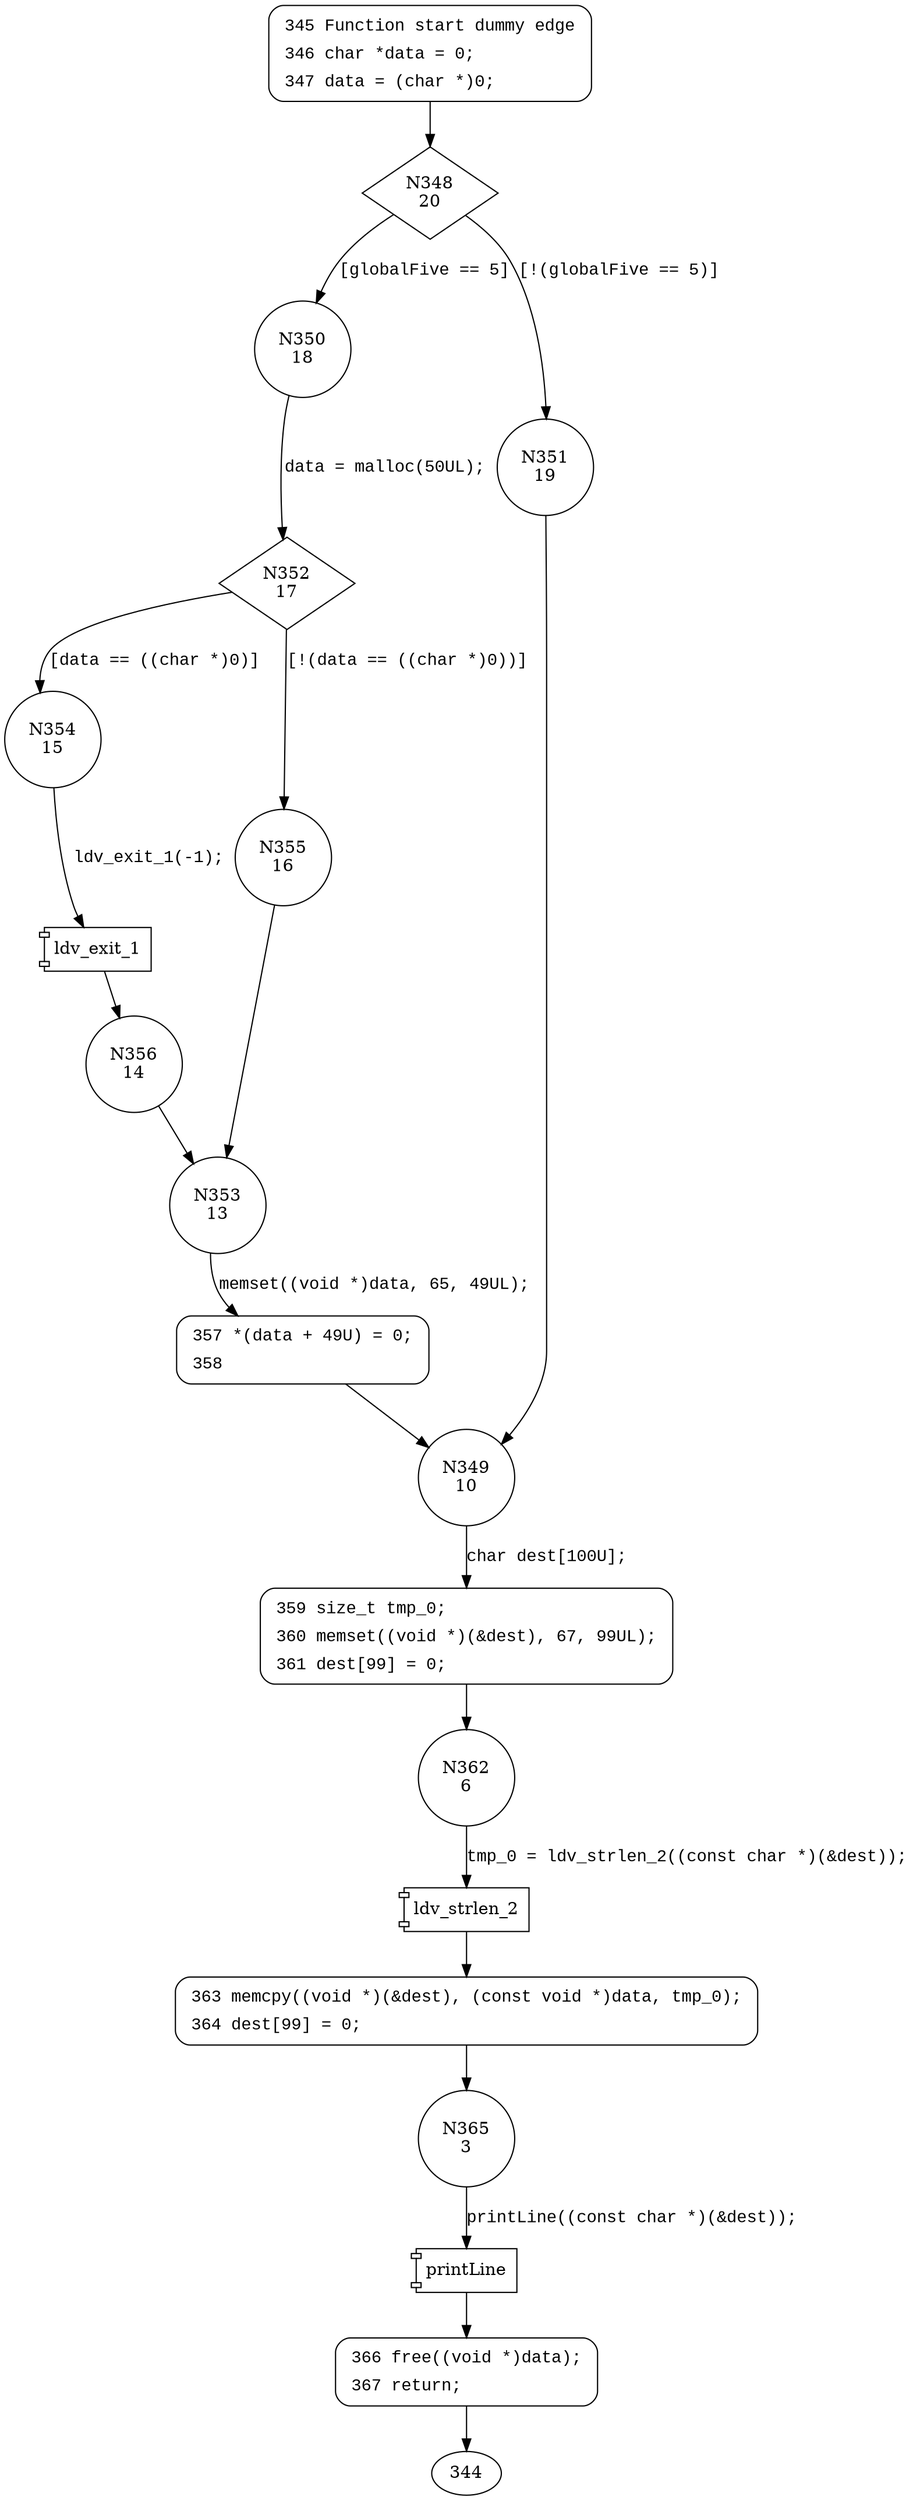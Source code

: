 digraph CWE126_Buffer_Overread__malloc_char_memcpy_14_bad {
348 [shape="diamond" label="N348\n20"]
350 [shape="circle" label="N350\n18"]
351 [shape="circle" label="N351\n19"]
349 [shape="circle" label="N349\n10"]
359 [shape="circle" label="N359\n9"]
362 [shape="circle" label="N362\n6"]
363 [shape="circle" label="N363\n5"]
365 [shape="circle" label="N365\n3"]
366 [shape="circle" label="N366\n2"]
352 [shape="diamond" label="N352\n17"]
354 [shape="circle" label="N354\n15"]
355 [shape="circle" label="N355\n16"]
353 [shape="circle" label="N353\n13"]
357 [shape="circle" label="N357\n12"]
356 [shape="circle" label="N356\n14"]
345 [style="filled,bold" penwidth="1" fillcolor="white" fontname="Courier New" shape="Mrecord" label=<<table border="0" cellborder="0" cellpadding="3" bgcolor="white"><tr><td align="right">345</td><td align="left">Function start dummy edge</td></tr><tr><td align="right">346</td><td align="left">char *data = 0;</td></tr><tr><td align="right">347</td><td align="left">data = (char *)0;</td></tr></table>>]
345 -> 348[label=""]
359 [style="filled,bold" penwidth="1" fillcolor="white" fontname="Courier New" shape="Mrecord" label=<<table border="0" cellborder="0" cellpadding="3" bgcolor="white"><tr><td align="right">359</td><td align="left">size_t tmp_0;</td></tr><tr><td align="right">360</td><td align="left">memset((void *)(&amp;dest), 67, 99UL);</td></tr><tr><td align="right">361</td><td align="left">dest[99] = 0;</td></tr></table>>]
359 -> 362[label=""]
363 [style="filled,bold" penwidth="1" fillcolor="white" fontname="Courier New" shape="Mrecord" label=<<table border="0" cellborder="0" cellpadding="3" bgcolor="white"><tr><td align="right">363</td><td align="left">memcpy((void *)(&amp;dest), (const void *)data, tmp_0);</td></tr><tr><td align="right">364</td><td align="left">dest[99] = 0;</td></tr></table>>]
363 -> 365[label=""]
366 [style="filled,bold" penwidth="1" fillcolor="white" fontname="Courier New" shape="Mrecord" label=<<table border="0" cellborder="0" cellpadding="3" bgcolor="white"><tr><td align="right">366</td><td align="left">free((void *)data);</td></tr><tr><td align="right">367</td><td align="left">return;</td></tr></table>>]
366 -> 344[label=""]
357 [style="filled,bold" penwidth="1" fillcolor="white" fontname="Courier New" shape="Mrecord" label=<<table border="0" cellborder="0" cellpadding="3" bgcolor="white"><tr><td align="right">357</td><td align="left">*(data + 49U) = 0;</td></tr><tr><td align="right">358</td><td align="left"></td></tr></table>>]
357 -> 349[label=""]
348 -> 350 [label="[globalFive == 5]" fontname="Courier New"]
348 -> 351 [label="[!(globalFive == 5)]" fontname="Courier New"]
349 -> 359 [label="char dest[100U];" fontname="Courier New"]
100032 [shape="component" label="ldv_strlen_2"]
362 -> 100032 [label="tmp_0 = ldv_strlen_2((const char *)(&dest));" fontname="Courier New"]
100032 -> 363 [label="" fontname="Courier New"]
100033 [shape="component" label="printLine"]
365 -> 100033 [label="printLine((const char *)(&dest));" fontname="Courier New"]
100033 -> 366 [label="" fontname="Courier New"]
350 -> 352 [label="data = malloc(50UL);" fontname="Courier New"]
352 -> 354 [label="[data == ((char *)0)]" fontname="Courier New"]
352 -> 355 [label="[!(data == ((char *)0))]" fontname="Courier New"]
353 -> 357 [label="memset((void *)data, 65, 49UL);" fontname="Courier New"]
100034 [shape="component" label="ldv_exit_1"]
354 -> 100034 [label="ldv_exit_1(-1);" fontname="Courier New"]
100034 -> 356 [label="" fontname="Courier New"]
351 -> 349 [label="" fontname="Courier New"]
355 -> 353 [label="" fontname="Courier New"]
356 -> 353 [label="" fontname="Courier New"]
}